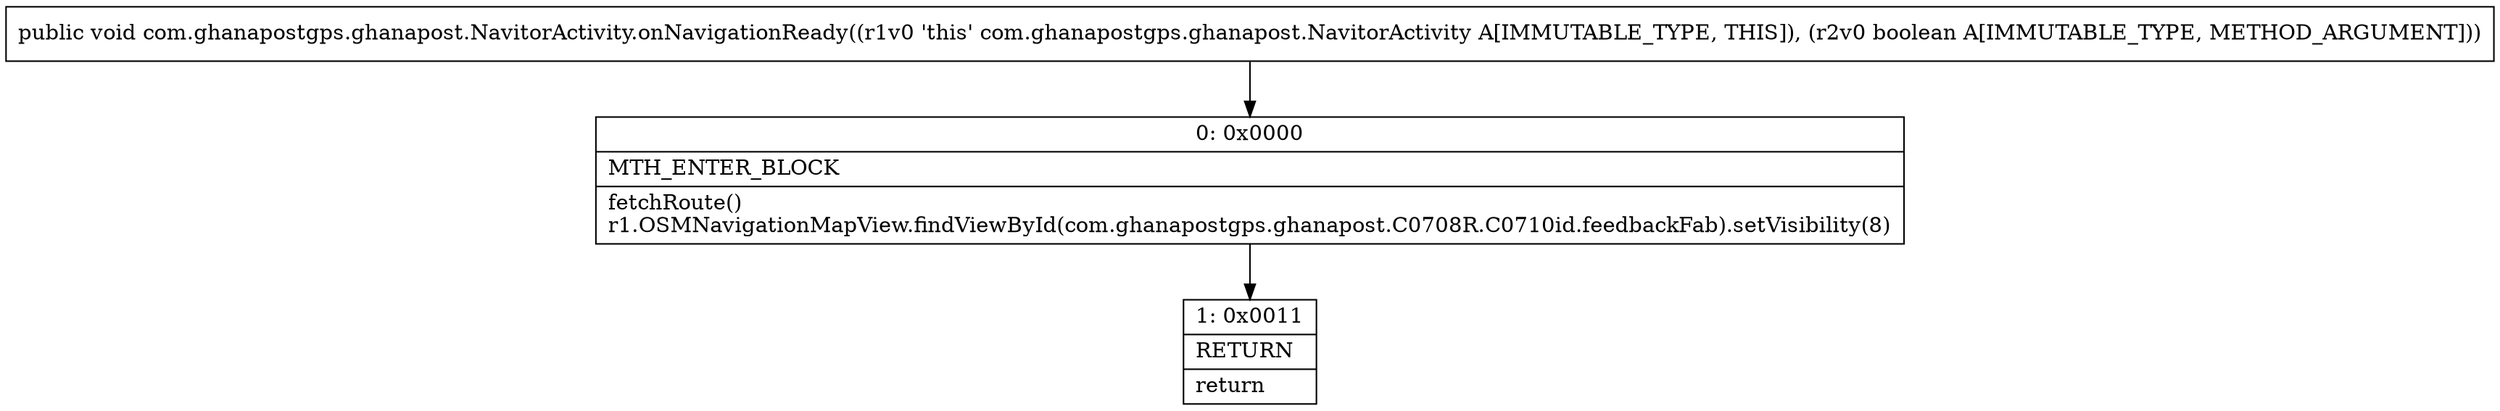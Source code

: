 digraph "CFG forcom.ghanapostgps.ghanapost.NavitorActivity.onNavigationReady(Z)V" {
Node_0 [shape=record,label="{0\:\ 0x0000|MTH_ENTER_BLOCK\l|fetchRoute()\lr1.OSMNavigationMapView.findViewById(com.ghanapostgps.ghanapost.C0708R.C0710id.feedbackFab).setVisibility(8)\l}"];
Node_1 [shape=record,label="{1\:\ 0x0011|RETURN\l|return\l}"];
MethodNode[shape=record,label="{public void com.ghanapostgps.ghanapost.NavitorActivity.onNavigationReady((r1v0 'this' com.ghanapostgps.ghanapost.NavitorActivity A[IMMUTABLE_TYPE, THIS]), (r2v0 boolean A[IMMUTABLE_TYPE, METHOD_ARGUMENT])) }"];
MethodNode -> Node_0;
Node_0 -> Node_1;
}

